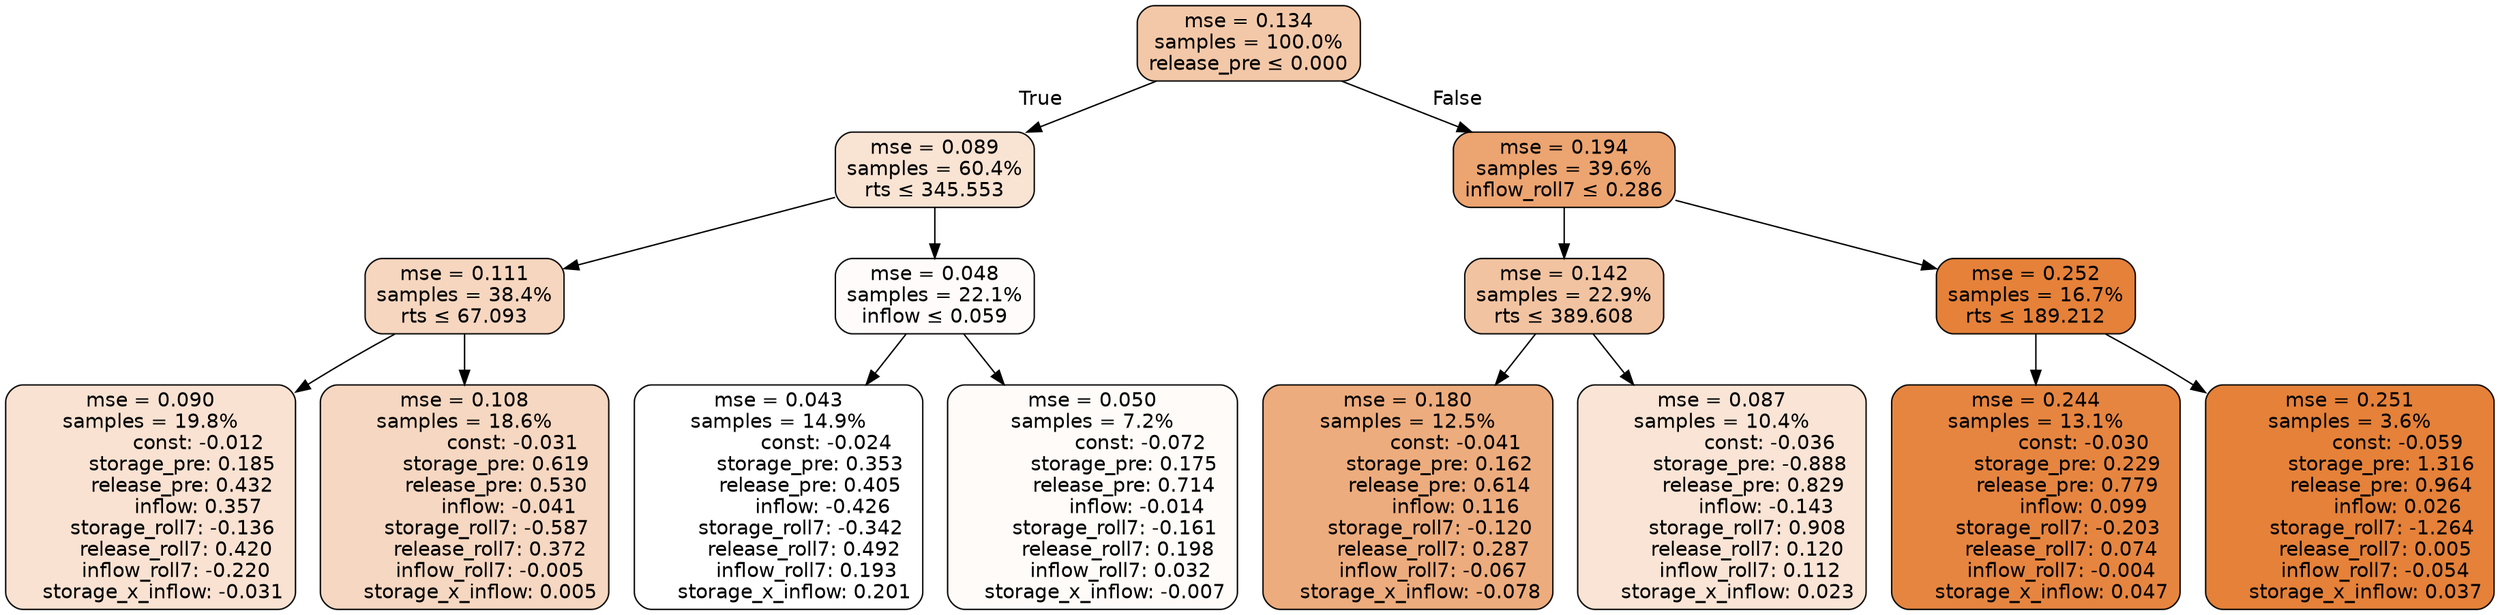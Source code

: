 digraph tree {
bgcolor="transparent"
node [shape=rectangle, style="filled, rounded", color="black", fontname=helvetica] ;
edge [fontname=helvetica] ;
	"0" [label="mse = 0.134
samples = 100.0%
release_pre &le; 0.000", fillcolor="#f3c8a8"]
	"1" [label="mse = 0.089
samples = 60.4%
rts &le; 345.553", fillcolor="#f9e3d3"]
	"2" [label="mse = 0.111
samples = 38.4%
rts &le; 67.093", fillcolor="#f6d6bf"]
	"3" [label="mse = 0.090
samples = 19.8%
               const: -0.012
          storage_pre: 0.185
          release_pre: 0.432
               inflow: 0.357
       storage_roll7: -0.136
        release_roll7: 0.420
        inflow_roll7: -0.220
    storage_x_inflow: -0.031", fillcolor="#f9e2d2"]
	"4" [label="mse = 0.108
samples = 18.6%
               const: -0.031
          storage_pre: 0.619
          release_pre: 0.530
              inflow: -0.041
       storage_roll7: -0.587
        release_roll7: 0.372
        inflow_roll7: -0.005
     storage_x_inflow: 0.005", fillcolor="#f6d7c1"]
	"5" [label="mse = 0.048
samples = 22.1%
inflow &le; 0.059", fillcolor="#fefbfa"]
	"6" [label="mse = 0.043
samples = 14.9%
               const: -0.024
          storage_pre: 0.353
          release_pre: 0.405
              inflow: -0.426
       storage_roll7: -0.342
        release_roll7: 0.492
         inflow_roll7: 0.193
     storage_x_inflow: 0.201", fillcolor="#ffffff"]
	"7" [label="mse = 0.050
samples = 7.2%
               const: -0.072
          storage_pre: 0.175
          release_pre: 0.714
              inflow: -0.014
       storage_roll7: -0.161
        release_roll7: 0.198
         inflow_roll7: 0.032
    storage_x_inflow: -0.007", fillcolor="#fefbf8"]
	"8" [label="mse = 0.194
samples = 39.6%
inflow_roll7 &le; 0.286", fillcolor="#eca470"]
	"9" [label="mse = 0.142
samples = 22.9%
rts &le; 389.608", fillcolor="#f2c3a1"]
	"10" [label="mse = 0.180
samples = 12.5%
               const: -0.041
          storage_pre: 0.162
          release_pre: 0.614
               inflow: 0.116
       storage_roll7: -0.120
        release_roll7: 0.287
        inflow_roll7: -0.067
    storage_x_inflow: -0.078", fillcolor="#edac7d"]
	"11" [label="mse = 0.087
samples = 10.4%
               const: -0.036
         storage_pre: -0.888
          release_pre: 0.829
              inflow: -0.143
        storage_roll7: 0.908
        release_roll7: 0.120
         inflow_roll7: 0.112
     storage_x_inflow: 0.023", fillcolor="#f9e4d5"]
	"12" [label="mse = 0.252
samples = 16.7%
rts &le; 189.212", fillcolor="#e58139"]
	"13" [label="mse = 0.244
samples = 13.1%
               const: -0.030
          storage_pre: 0.229
          release_pre: 0.779
               inflow: 0.099
       storage_roll7: -0.203
        release_roll7: 0.074
        inflow_roll7: -0.004
     storage_x_inflow: 0.047", fillcolor="#e68540"]
	"14" [label="mse = 0.251
samples = 3.6%
               const: -0.059
          storage_pre: 1.316
          release_pre: 0.964
               inflow: 0.026
       storage_roll7: -1.264
        release_roll7: 0.005
        inflow_roll7: -0.054
     storage_x_inflow: 0.037", fillcolor="#e58139"]

	"0" -> "1" [labeldistance=2.5, labelangle=45, headlabel="True"]
	"1" -> "2"
	"2" -> "3"
	"2" -> "4"
	"1" -> "5"
	"5" -> "6"
	"5" -> "7"
	"0" -> "8" [labeldistance=2.5, labelangle=-45, headlabel="False"]
	"8" -> "9"
	"9" -> "10"
	"9" -> "11"
	"8" -> "12"
	"12" -> "13"
	"12" -> "14"
}